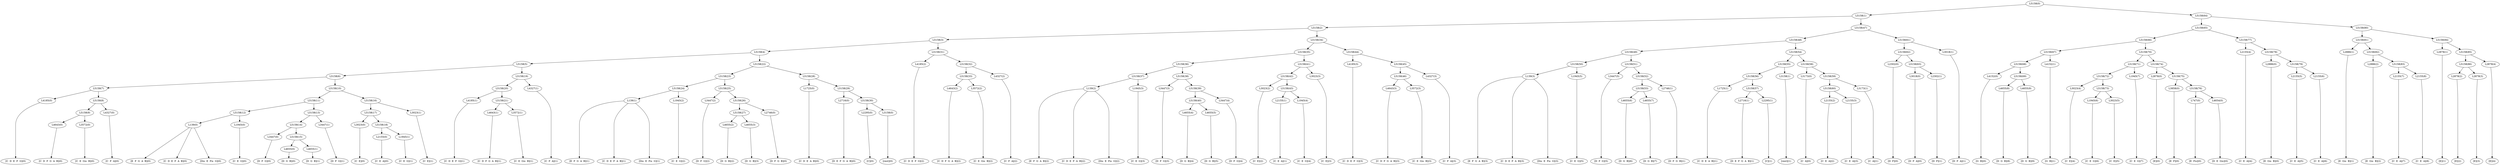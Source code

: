 digraph sample{
"L4185(0)"->"[C  D  E  F  G](0)"
"L4643(0)"->"[C  D  F  G  A  B](0)"
"L3572(0)"->"[C  E  Gis  B](0)"
"L5158(9)"->"L4643(0)"
"L5158(9)"->"L3572(0)"
"L4327(0)"->"[C  F  A](0)"
"L5158(8)"->"L5158(9)"
"L5158(8)"->"L4327(0)"
"L5158(7)"->"L4185(0)"
"L5158(7)"->"L5158(8)"
"L139(0)"->"[E  F  G  A  B](0)"
"L139(0)"->"[C  D  E  F  A  B](0)"
"L139(0)"->"[Dis  E  Fis  G](0)"
"L1945(0)"->"[C  E  G](0)"
"L5158(12)"->"L139(0)"
"L5158(12)"->"L1945(0)"
"L3447(0)"->"[D  F  G](0)"
"L4655(0)"->"[D  G  B](0)"
"L4655(1)"->"[D  G  B](1)"
"L5158(15)"->"L4655(0)"
"L5158(15)"->"L4655(1)"
"L5158(14)"->"L3447(0)"
"L5158(14)"->"L5158(15)"
"L3447(1)"->"[D  F  G](1)"
"L5158(13)"->"L5158(14)"
"L5158(13)"->"L3447(1)"
"L5158(11)"->"L5158(12)"
"L5158(11)"->"L5158(13)"
"L3023(0)"->"[C  E](0)"
"L2155(0)"->"[C  E  A](0)"
"L1945(1)"->"[C  E  G](1)"
"L5158(18)"->"L2155(0)"
"L5158(18)"->"L1945(1)"
"L5158(17)"->"L3023(0)"
"L5158(17)"->"L5158(18)"
"L3023(1)"->"[C  E](1)"
"L5158(16)"->"L5158(17)"
"L5158(16)"->"L3023(1)"
"L5158(10)"->"L5158(11)"
"L5158(10)"->"L5158(16)"
"L5158(6)"->"L5158(7)"
"L5158(6)"->"L5158(10)"
"L4185(1)"->"[C  D  E  F  G](1)"
"L4643(1)"->"[C  D  F  G  A  B](1)"
"L3572(1)"->"[C  E  Gis  B](1)"
"L5158(21)"->"L4643(1)"
"L5158(21)"->"L3572(1)"
"L5158(20)"->"L4185(1)"
"L5158(20)"->"L5158(21)"
"L4327(1)"->"[C  F  A](1)"
"L5158(19)"->"L5158(20)"
"L5158(19)"->"L4327(1)"
"L5158(5)"->"L5158(6)"
"L5158(5)"->"L5158(19)"
"L139(1)"->"[E  F  G  A  B](1)"
"L139(1)"->"[C  D  E  F  A  B](1)"
"L139(1)"->"[Dis  E  Fis  G](1)"
"L1945(2)"->"[C  E  G](2)"
"L5158(24)"->"L139(1)"
"L5158(24)"->"L1945(2)"
"L3447(2)"->"[D  F  G](2)"
"L4655(2)"->"[D  G  B](2)"
"L4655(3)"->"[D  G  B](3)"
"L5158(27)"->"L4655(2)"
"L5158(27)"->"L4655(3)"
"L2746(0)"->"[D  F  G  B](0)"
"L5158(26)"->"L5158(27)"
"L5158(26)"->"L2746(0)"
"L5158(25)"->"L3447(2)"
"L5158(25)"->"L5158(26)"
"L5158(23)"->"L5158(24)"
"L5158(23)"->"L5158(25)"
"L1725(0)"->"[C  D  E  A  B](0)"
"L2716(0)"->"[D  E  F  G  A  B](0)"
"L2295(0)"->"[C](0)"
"L3158(0)"->"[rest](0)"
"L5158(30)"->"L2295(0)"
"L5158(30)"->"L3158(0)"
"L5158(29)"->"L2716(0)"
"L5158(29)"->"L5158(30)"
"L5158(28)"->"L1725(0)"
"L5158(28)"->"L5158(29)"
"L5158(22)"->"L5158(23)"
"L5158(22)"->"L5158(28)"
"L5158(4)"->"L5158(5)"
"L5158(4)"->"L5158(22)"
"L4185(2)"->"[C  D  E  F  G](2)"
"L4643(2)"->"[C  D  F  G  A  B](2)"
"L3572(2)"->"[C  E  Gis  B](2)"
"L5158(33)"->"L4643(2)"
"L5158(33)"->"L3572(2)"
"L4327(2)"->"[C  F  A](2)"
"L5158(32)"->"L5158(33)"
"L5158(32)"->"L4327(2)"
"L5158(31)"->"L4185(2)"
"L5158(31)"->"L5158(32)"
"L5158(3)"->"L5158(4)"
"L5158(3)"->"L5158(31)"
"L139(2)"->"[E  F  G  A  B](2)"
"L139(2)"->"[C  D  E  F  A  B](2)"
"L139(2)"->"[Dis  E  Fis  G](2)"
"L1945(3)"->"[C  E  G](3)"
"L5158(37)"->"L139(2)"
"L5158(37)"->"L1945(3)"
"L3447(3)"->"[D  F  G](3)"
"L4655(4)"->"[D  G  B](4)"
"L4655(5)"->"[D  G  B](5)"
"L5158(40)"->"L4655(4)"
"L5158(40)"->"L4655(5)"
"L3447(4)"->"[D  F  G](4)"
"L5158(39)"->"L5158(40)"
"L5158(39)"->"L3447(4)"
"L5158(38)"->"L3447(3)"
"L5158(38)"->"L5158(39)"
"L5158(36)"->"L5158(37)"
"L5158(36)"->"L5158(38)"
"L3023(2)"->"[C  E](2)"
"L2155(1)"->"[C  E  A](1)"
"L1945(4)"->"[C  E  G](4)"
"L5158(43)"->"L2155(1)"
"L5158(43)"->"L1945(4)"
"L5158(42)"->"L3023(2)"
"L5158(42)"->"L5158(43)"
"L3023(3)"->"[C  E](3)"
"L5158(41)"->"L5158(42)"
"L5158(41)"->"L3023(3)"
"L5158(35)"->"L5158(36)"
"L5158(35)"->"L5158(41)"
"L4185(3)"->"[C  D  E  F  G](3)"
"L4643(3)"->"[C  D  F  G  A  B](3)"
"L3572(3)"->"[C  E  Gis  B](3)"
"L5158(46)"->"L4643(3)"
"L5158(46)"->"L3572(3)"
"L4327(3)"->"[C  F  A](3)"
"L5158(45)"->"L5158(46)"
"L5158(45)"->"L4327(3)"
"L5158(44)"->"L4185(3)"
"L5158(44)"->"L5158(45)"
"L5158(34)"->"L5158(35)"
"L5158(34)"->"L5158(44)"
"L5158(2)"->"L5158(3)"
"L5158(2)"->"L5158(34)"
"L139(3)"->"[E  F  G  A  B](3)"
"L139(3)"->"[C  D  E  F  A  B](3)"
"L139(3)"->"[Dis  E  Fis  G](3)"
"L1945(5)"->"[C  E  G](5)"
"L5158(50)"->"L139(3)"
"L5158(50)"->"L1945(5)"
"L3447(5)"->"[D  F  G](5)"
"L4655(6)"->"[D  G  B](6)"
"L4655(7)"->"[D  G  B](7)"
"L5158(53)"->"L4655(6)"
"L5158(53)"->"L4655(7)"
"L2746(1)"->"[D  F  G  B](1)"
"L5158(52)"->"L5158(53)"
"L5158(52)"->"L2746(1)"
"L5158(51)"->"L3447(5)"
"L5158(51)"->"L5158(52)"
"L5158(49)"->"L5158(50)"
"L5158(49)"->"L5158(51)"
"L1725(1)"->"[C  D  E  A  B](1)"
"L2716(1)"->"[D  E  F  G  A  B](1)"
"L2295(1)"->"[C](1)"
"L5158(57)"->"L2716(1)"
"L5158(57)"->"L2295(1)"
"L5158(56)"->"L1725(1)"
"L5158(56)"->"L5158(57)"
"L3158(1)"->"[rest](1)"
"L5158(55)"->"L5158(56)"
"L5158(55)"->"L3158(1)"
"L3173(0)"->"[C  A](0)"
"L2155(2)"->"[C  E  A](2)"
"L2155(3)"->"[C  E  A](3)"
"L5158(60)"->"L2155(2)"
"L5158(60)"->"L2155(3)"
"L3173(1)"->"[C  A](1)"
"L5158(59)"->"L5158(60)"
"L5158(59)"->"L3173(1)"
"L5158(58)"->"L3173(0)"
"L5158(58)"->"L5158(59)"
"L5158(54)"->"L5158(55)"
"L5158(54)"->"L5158(58)"
"L5158(48)"->"L5158(49)"
"L5158(48)"->"L5158(54)"
"L2302(0)"->"[D  F](0)"
"L3018(0)"->"[D  F  A](0)"
"L2302(1)"->"[D  F](1)"
"L5158(63)"->"L3018(0)"
"L5158(63)"->"L2302(1)"
"L5158(62)"->"L2302(0)"
"L5158(62)"->"L5158(63)"
"L3018(1)"->"[D  F  A](1)"
"L5158(61)"->"L5158(62)"
"L5158(61)"->"L3018(1)"
"L5158(47)"->"L5158(48)"
"L5158(47)"->"L5158(61)"
"L5158(1)"->"L5158(2)"
"L5158(1)"->"L5158(47)"
"L4152(0)"->"[G  B](0)"
"L4655(8)"->"[D  G  B](8)"
"L4655(9)"->"[D  G  B](9)"
"L5158(69)"->"L4655(8)"
"L5158(69)"->"L4655(9)"
"L5158(68)"->"L4152(0)"
"L5158(68)"->"L5158(69)"
"L4152(1)"->"[G  B](1)"
"L5158(67)"->"L5158(68)"
"L5158(67)"->"L4152(1)"
"L3023(4)"->"[C  E](4)"
"L1945(6)"->"[C  E  G](6)"
"L3023(5)"->"[C  E](5)"
"L5158(73)"->"L1945(6)"
"L5158(73)"->"L3023(5)"
"L5158(72)"->"L3023(4)"
"L5158(72)"->"L5158(73)"
"L1945(7)"->"[C  E  G](7)"
"L5158(71)"->"L5158(72)"
"L5158(71)"->"L1945(7)"
"L2878(0)"->"[E](0)"
"L3858(0)"->"[E  F](0)"
"L747(0)"->"[E  Fis](0)"
"L4654(0)"->"[D  E  Gis](0)"
"L5158(76)"->"L747(0)"
"L5158(76)"->"L4654(0)"
"L5158(75)"->"L3858(0)"
"L5158(75)"->"L5158(76)"
"L5158(74)"->"L2878(0)"
"L5158(74)"->"L5158(75)"
"L5158(70)"->"L5158(71)"
"L5158(70)"->"L5158(74)"
"L5158(66)"->"L5158(67)"
"L5158(66)"->"L5158(70)"
"L2155(4)"->"[C  E  A](4)"
"L2886(0)"->"[E  Gis  B](0)"
"L2155(5)"->"[C  E  A](5)"
"L2155(6)"->"[C  E  A](6)"
"L5158(79)"->"L2155(5)"
"L5158(79)"->"L2155(6)"
"L5158(78)"->"L2886(0)"
"L5158(78)"->"L5158(79)"
"L5158(77)"->"L2155(4)"
"L5158(77)"->"L5158(78)"
"L5158(65)"->"L5158(66)"
"L5158(65)"->"L5158(77)"
"L2886(1)"->"[E  Gis  B](1)"
"L2886(2)"->"[E  Gis  B](2)"
"L2155(7)"->"[C  E  A](7)"
"L2155(8)"->"[C  E  A](8)"
"L5158(83)"->"L2155(7)"
"L5158(83)"->"L2155(8)"
"L5158(82)"->"L2886(2)"
"L5158(82)"->"L5158(83)"
"L5158(81)"->"L2886(1)"
"L5158(81)"->"L5158(82)"
"L2878(1)"->"[E](1)"
"L2878(2)"->"[E](2)"
"L2878(3)"->"[E](3)"
"L5158(86)"->"L2878(2)"
"L5158(86)"->"L2878(3)"
"L2878(4)"->"[E](4)"
"L5158(85)"->"L5158(86)"
"L5158(85)"->"L2878(4)"
"L5158(84)"->"L2878(1)"
"L5158(84)"->"L5158(85)"
"L5158(80)"->"L5158(81)"
"L5158(80)"->"L5158(84)"
"L5158(64)"->"L5158(65)"
"L5158(64)"->"L5158(80)"
"L5158(0)"->"L5158(1)"
"L5158(0)"->"L5158(64)"
{rank = min; "L5158(0)"}
{rank = same; "L5158(1)"; "L5158(64)";}
{rank = same; "L5158(2)"; "L5158(47)"; "L5158(65)"; "L5158(80)";}
{rank = same; "L5158(3)"; "L5158(34)"; "L5158(48)"; "L5158(61)"; "L5158(66)"; "L5158(77)"; "L5158(81)"; "L5158(84)";}
{rank = same; "L5158(4)"; "L5158(31)"; "L5158(35)"; "L5158(44)"; "L5158(49)"; "L5158(54)"; "L5158(62)"; "L3018(1)"; "L5158(67)"; "L5158(70)"; "L2155(4)"; "L5158(78)"; "L2886(1)"; "L5158(82)"; "L2878(1)"; "L5158(85)";}
{rank = same; "L5158(5)"; "L5158(22)"; "L4185(2)"; "L5158(32)"; "L5158(36)"; "L5158(41)"; "L4185(3)"; "L5158(45)"; "L5158(50)"; "L5158(51)"; "L5158(55)"; "L5158(58)"; "L2302(0)"; "L5158(63)"; "L5158(68)"; "L4152(1)"; "L5158(71)"; "L5158(74)"; "L2886(0)"; "L5158(79)"; "L2886(2)"; "L5158(83)"; "L5158(86)"; "L2878(4)";}
{rank = same; "L5158(6)"; "L5158(19)"; "L5158(23)"; "L5158(28)"; "L5158(33)"; "L4327(2)"; "L5158(37)"; "L5158(38)"; "L5158(42)"; "L3023(3)"; "L5158(46)"; "L4327(3)"; "L139(3)"; "L1945(5)"; "L3447(5)"; "L5158(52)"; "L5158(56)"; "L3158(1)"; "L3173(0)"; "L5158(59)"; "L3018(0)"; "L2302(1)"; "L4152(0)"; "L5158(69)"; "L5158(72)"; "L1945(7)"; "L2878(0)"; "L5158(75)"; "L2155(5)"; "L2155(6)"; "L2155(7)"; "L2155(8)"; "L2878(2)"; "L2878(3)";}
{rank = same; "L5158(7)"; "L5158(10)"; "L5158(20)"; "L4327(1)"; "L5158(24)"; "L5158(25)"; "L1725(0)"; "L5158(29)"; "L4643(2)"; "L3572(2)"; "L139(2)"; "L1945(3)"; "L3447(3)"; "L5158(39)"; "L3023(2)"; "L5158(43)"; "L4643(3)"; "L3572(3)"; "L5158(53)"; "L2746(1)"; "L1725(1)"; "L5158(57)"; "L5158(60)"; "L3173(1)"; "L4655(8)"; "L4655(9)"; "L3023(4)"; "L5158(73)"; "L3858(0)"; "L5158(76)";}
{rank = same; "L4185(0)"; "L5158(8)"; "L5158(11)"; "L5158(16)"; "L4185(1)"; "L5158(21)"; "L139(1)"; "L1945(2)"; "L3447(2)"; "L5158(26)"; "L2716(0)"; "L5158(30)"; "L5158(40)"; "L3447(4)"; "L2155(1)"; "L1945(4)"; "L4655(6)"; "L4655(7)"; "L2716(1)"; "L2295(1)"; "L2155(2)"; "L2155(3)"; "L1945(6)"; "L3023(5)"; "L747(0)"; "L4654(0)";}
{rank = same; "L5158(9)"; "L4327(0)"; "L5158(12)"; "L5158(13)"; "L5158(17)"; "L3023(1)"; "L4643(1)"; "L3572(1)"; "L5158(27)"; "L2746(0)"; "L2295(0)"; "L3158(0)"; "L4655(4)"; "L4655(5)";}
{rank = same; "L4643(0)"; "L3572(0)"; "L139(0)"; "L1945(0)"; "L5158(14)"; "L3447(1)"; "L3023(0)"; "L5158(18)"; "L4655(2)"; "L4655(3)";}
{rank = same; "L3447(0)"; "L5158(15)"; "L2155(0)"; "L1945(1)";}
{rank = same; "L4655(0)"; "L4655(1)";}
{rank = max; "[C  A](0)"; "[C  A](1)"; "[C  D  E  A  B](0)"; "[C  D  E  A  B](1)"; "[C  D  E  F  A  B](0)"; "[C  D  E  F  A  B](1)"; "[C  D  E  F  A  B](2)"; "[C  D  E  F  A  B](3)"; "[C  D  E  F  G](0)"; "[C  D  E  F  G](1)"; "[C  D  E  F  G](2)"; "[C  D  E  F  G](3)"; "[C  D  F  G  A  B](0)"; "[C  D  F  G  A  B](1)"; "[C  D  F  G  A  B](2)"; "[C  D  F  G  A  B](3)"; "[C  E  A](0)"; "[C  E  A](1)"; "[C  E  A](2)"; "[C  E  A](3)"; "[C  E  A](4)"; "[C  E  A](5)"; "[C  E  A](6)"; "[C  E  A](7)"; "[C  E  A](8)"; "[C  E  G](0)"; "[C  E  G](1)"; "[C  E  G](2)"; "[C  E  G](3)"; "[C  E  G](4)"; "[C  E  G](5)"; "[C  E  G](6)"; "[C  E  G](7)"; "[C  E  Gis  B](0)"; "[C  E  Gis  B](1)"; "[C  E  Gis  B](2)"; "[C  E  Gis  B](3)"; "[C  E](0)"; "[C  E](1)"; "[C  E](2)"; "[C  E](3)"; "[C  E](4)"; "[C  E](5)"; "[C  F  A](0)"; "[C  F  A](1)"; "[C  F  A](2)"; "[C  F  A](3)"; "[C](0)"; "[C](1)"; "[D  E  F  G  A  B](0)"; "[D  E  F  G  A  B](1)"; "[D  E  Gis](0)"; "[D  F  A](0)"; "[D  F  A](1)"; "[D  F  G  B](0)"; "[D  F  G  B](1)"; "[D  F  G](0)"; "[D  F  G](1)"; "[D  F  G](2)"; "[D  F  G](3)"; "[D  F  G](4)"; "[D  F  G](5)"; "[D  F](0)"; "[D  F](1)"; "[D  G  B](0)"; "[D  G  B](1)"; "[D  G  B](2)"; "[D  G  B](3)"; "[D  G  B](4)"; "[D  G  B](5)"; "[D  G  B](6)"; "[D  G  B](7)"; "[D  G  B](8)"; "[D  G  B](9)"; "[Dis  E  Fis  G](0)"; "[Dis  E  Fis  G](1)"; "[Dis  E  Fis  G](2)"; "[Dis  E  Fis  G](3)"; "[E  F  G  A  B](0)"; "[E  F  G  A  B](1)"; "[E  F  G  A  B](2)"; "[E  F  G  A  B](3)"; "[E  F](0)"; "[E  Fis](0)"; "[E  Gis  B](0)"; "[E  Gis  B](1)"; "[E  Gis  B](2)"; "[E](0)"; "[E](1)"; "[E](2)"; "[E](3)"; "[E](4)"; "[G  B](0)"; "[G  B](1)"; "[rest](0)"; "[rest](1)";}
}